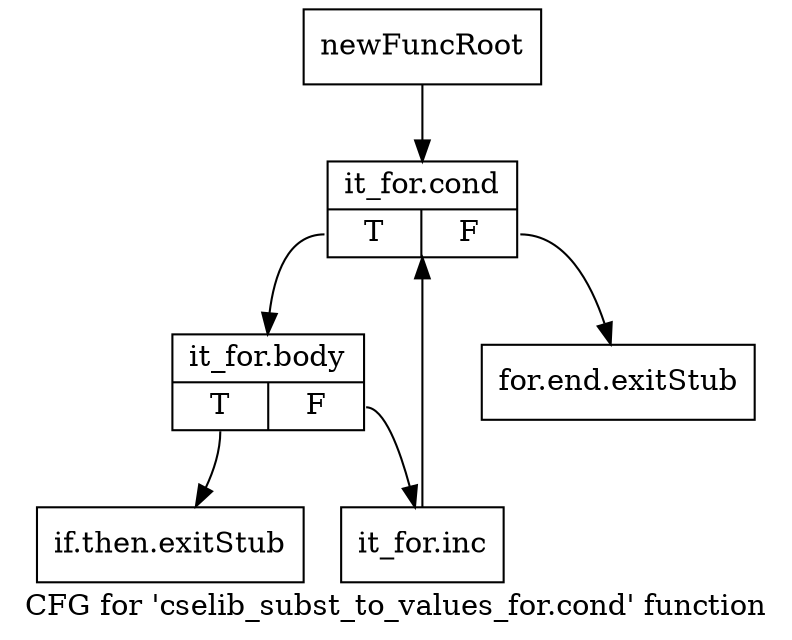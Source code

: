 digraph "CFG for 'cselib_subst_to_values_for.cond' function" {
	label="CFG for 'cselib_subst_to_values_for.cond' function";

	Node0xa9f89a0 [shape=record,label="{newFuncRoot}"];
	Node0xa9f89a0 -> Node0xa9fff40;
	Node0xa9ffea0 [shape=record,label="{for.end.exitStub}"];
	Node0xa9ffef0 [shape=record,label="{if.then.exitStub}"];
	Node0xa9fff40 [shape=record,label="{it_for.cond|{<s0>T|<s1>F}}"];
	Node0xa9fff40:s0 -> Node0xa9fff90;
	Node0xa9fff40:s1 -> Node0xa9ffea0;
	Node0xa9fff90 [shape=record,label="{it_for.body|{<s0>T|<s1>F}}"];
	Node0xa9fff90:s0 -> Node0xa9ffef0;
	Node0xa9fff90:s1 -> Node0xa9fffe0;
	Node0xa9fffe0 [shape=record,label="{it_for.inc}"];
	Node0xa9fffe0 -> Node0xa9fff40;
}

